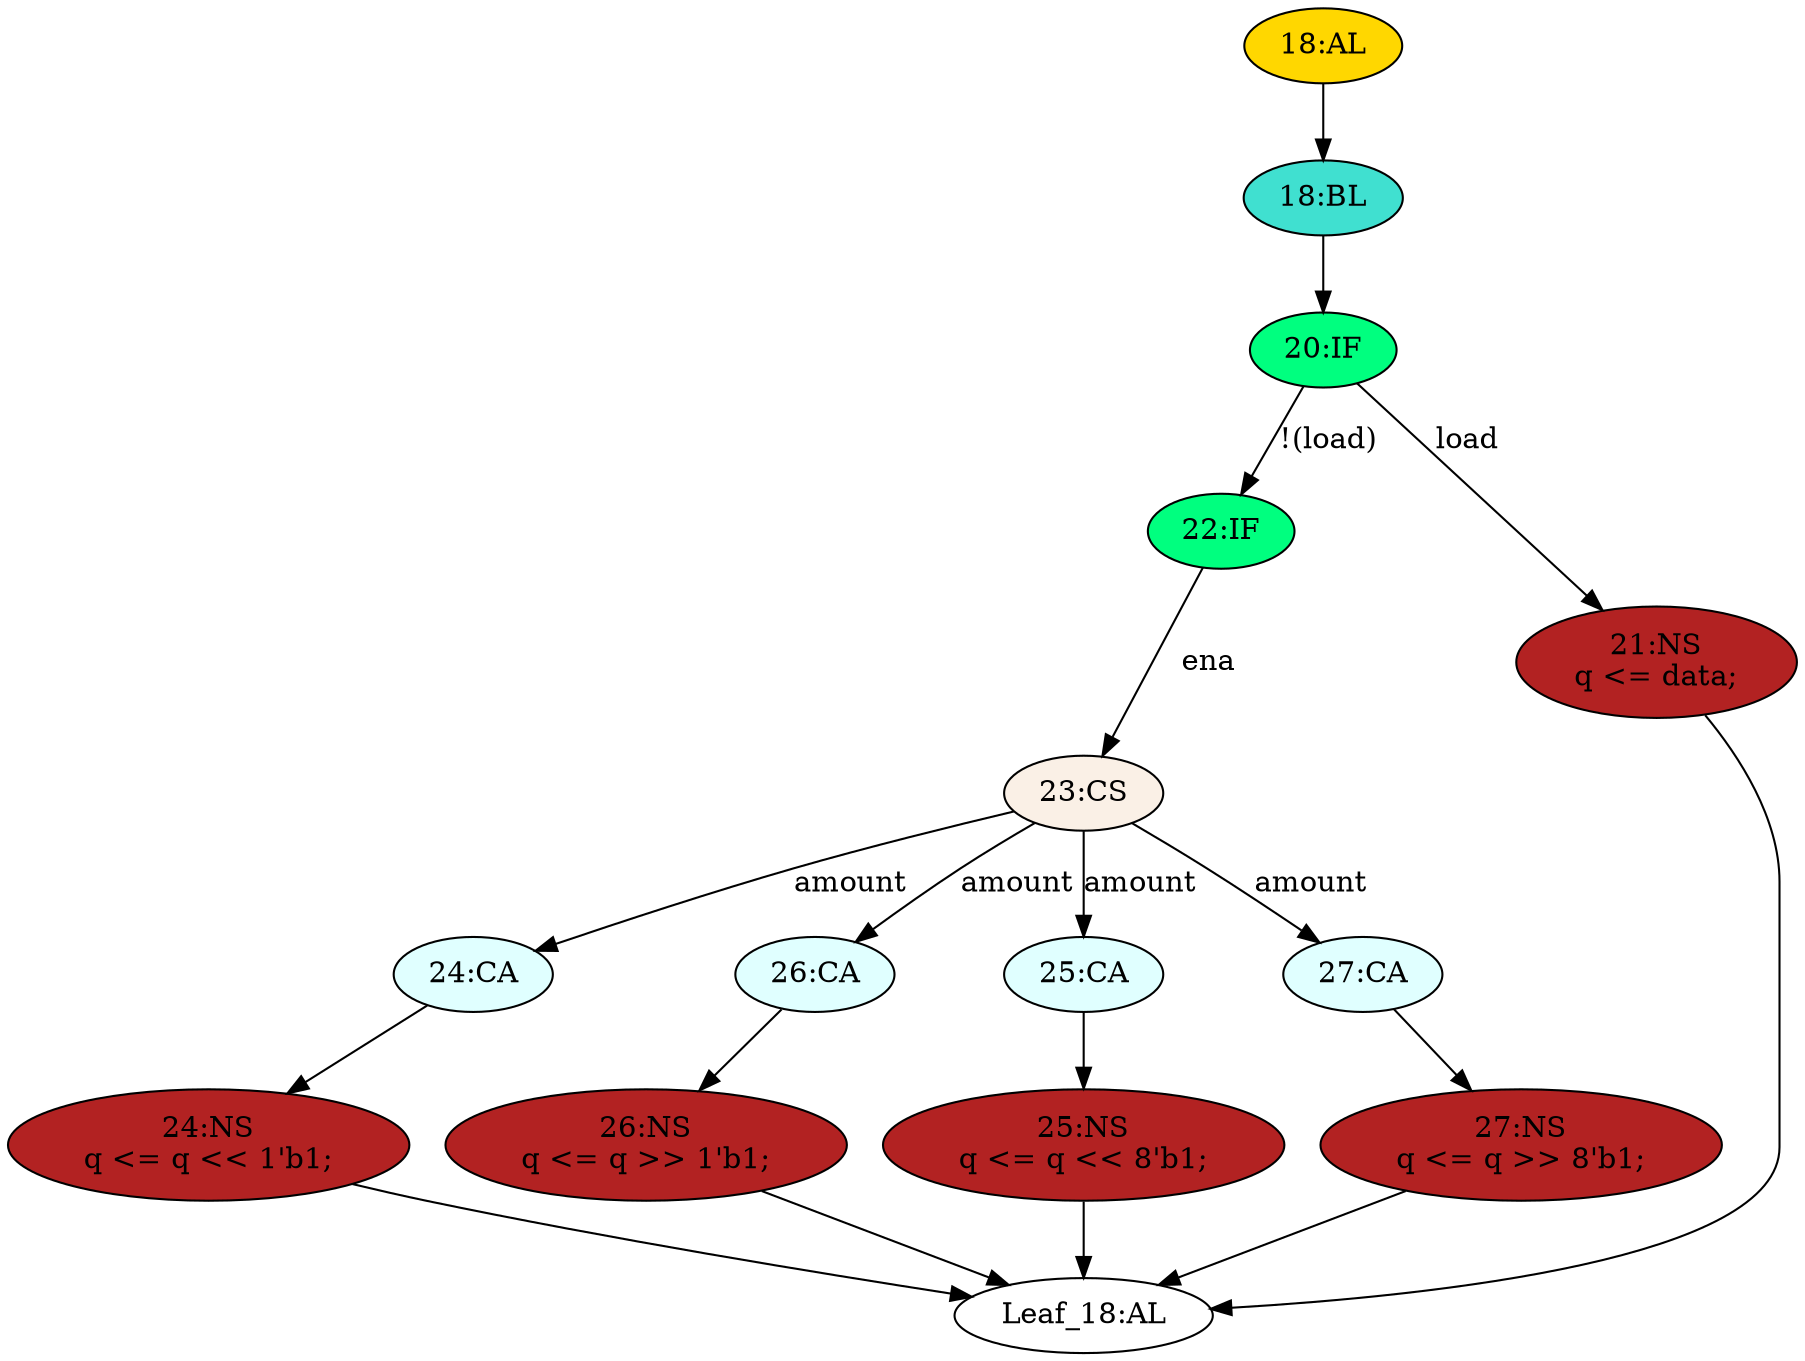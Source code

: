 strict digraph "" {
	node [label="\N"];
	"24:CA"	[ast="<pyverilog.vparser.ast.Case object at 0x7f29b6fe1990>",
		fillcolor=lightcyan,
		label="24:CA",
		statements="[]",
		style=filled,
		typ=Case];
	"24:NS"	[ast="<pyverilog.vparser.ast.NonblockingSubstitution object at 0x7f29b6fe1a10>",
		fillcolor=firebrick,
		label="24:NS
q <= q << 1'b1;",
		statements="[<pyverilog.vparser.ast.NonblockingSubstitution object at 0x7f29b6fe1a10>]",
		style=filled,
		typ=NonblockingSubstitution];
	"24:CA" -> "24:NS"	[cond="[]",
		lineno=None];
	"22:IF"	[ast="<pyverilog.vparser.ast.IfStatement object at 0x7f29b6fe1850>",
		fillcolor=springgreen,
		label="22:IF",
		statements="[]",
		style=filled,
		typ=IfStatement];
	"23:CS"	[ast="<pyverilog.vparser.ast.CaseStatement object at 0x7f29b6fe18d0>",
		fillcolor=linen,
		label="23:CS",
		statements="[]",
		style=filled,
		typ=CaseStatement];
	"22:IF" -> "23:CS"	[cond="['ena']",
		label=ena,
		lineno=22];
	"26:CA"	[ast="<pyverilog.vparser.ast.Case object at 0x7f29b6fe1e50>",
		fillcolor=lightcyan,
		label="26:CA",
		statements="[]",
		style=filled,
		typ=Case];
	"26:NS"	[ast="<pyverilog.vparser.ast.NonblockingSubstitution object at 0x7f29b6fe1ed0>",
		fillcolor=firebrick,
		label="26:NS
q <= q >> 1'b1;",
		statements="[<pyverilog.vparser.ast.NonblockingSubstitution object at 0x7f29b6fe1ed0>]",
		style=filled,
		typ=NonblockingSubstitution];
	"26:CA" -> "26:NS"	[cond="[]",
		lineno=None];
	"Leaf_18:AL"	[def_var="['q']",
		label="Leaf_18:AL"];
	"25:CA"	[ast="<pyverilog.vparser.ast.Case object at 0x7f29b6fe1c10>",
		fillcolor=lightcyan,
		label="25:CA",
		statements="[]",
		style=filled,
		typ=Case];
	"25:NS"	[ast="<pyverilog.vparser.ast.NonblockingSubstitution object at 0x7f29b6fe1c90>",
		fillcolor=firebrick,
		label="25:NS
q <= q << 8'b1;",
		statements="[<pyverilog.vparser.ast.NonblockingSubstitution object at 0x7f29b6fe1c90>]",
		style=filled,
		typ=NonblockingSubstitution];
	"25:CA" -> "25:NS"	[cond="[]",
		lineno=None];
	"23:CS" -> "24:CA"	[cond="['amount']",
		label=amount,
		lineno=23];
	"23:CS" -> "26:CA"	[cond="['amount']",
		label=amount,
		lineno=23];
	"23:CS" -> "25:CA"	[cond="['amount']",
		label=amount,
		lineno=23];
	"27:CA"	[ast="<pyverilog.vparser.ast.Case object at 0x7f29b6af7110>",
		fillcolor=lightcyan,
		label="27:CA",
		statements="[]",
		style=filled,
		typ=Case];
	"23:CS" -> "27:CA"	[cond="['amount']",
		label=amount,
		lineno=23];
	"18:BL"	[ast="<pyverilog.vparser.ast.Block object at 0x7f29b6af7590>",
		fillcolor=turquoise,
		label="18:BL",
		statements="[]",
		style=filled,
		typ=Block];
	"20:IF"	[ast="<pyverilog.vparser.ast.IfStatement object at 0x7f29b6fe1710>",
		fillcolor=springgreen,
		label="20:IF",
		statements="[]",
		style=filled,
		typ=IfStatement];
	"18:BL" -> "20:IF"	[cond="[]",
		lineno=None];
	"20:IF" -> "22:IF"	[cond="['load']",
		label="!(load)",
		lineno=20];
	"21:NS"	[ast="<pyverilog.vparser.ast.NonblockingSubstitution object at 0x7f29b6af73d0>",
		fillcolor=firebrick,
		label="21:NS
q <= data;",
		statements="[<pyverilog.vparser.ast.NonblockingSubstitution object at 0x7f29b6af73d0>]",
		style=filled,
		typ=NonblockingSubstitution];
	"20:IF" -> "21:NS"	[cond="['load']",
		label=load,
		lineno=20];
	"25:NS" -> "Leaf_18:AL"	[cond="[]",
		lineno=None];
	"26:NS" -> "Leaf_18:AL"	[cond="[]",
		lineno=None];
	"18:AL"	[ast="<pyverilog.vparser.ast.Always object at 0x7f29b6af7650>",
		clk_sens=True,
		fillcolor=gold,
		label="18:AL",
		sens="['clk']",
		statements="[]",
		style=filled,
		typ=Always,
		use_var="['load', 'ena', 'amount', 'data', 'q']"];
	"18:AL" -> "18:BL"	[cond="[]",
		lineno=None];
	"24:NS" -> "Leaf_18:AL"	[cond="[]",
		lineno=None];
	"27:NS"	[ast="<pyverilog.vparser.ast.NonblockingSubstitution object at 0x7f29b6af7190>",
		fillcolor=firebrick,
		label="27:NS
q <= q >> 8'b1;",
		statements="[<pyverilog.vparser.ast.NonblockingSubstitution object at 0x7f29b6af7190>]",
		style=filled,
		typ=NonblockingSubstitution];
	"27:NS" -> "Leaf_18:AL"	[cond="[]",
		lineno=None];
	"27:CA" -> "27:NS"	[cond="[]",
		lineno=None];
	"21:NS" -> "Leaf_18:AL"	[cond="[]",
		lineno=None];
}
